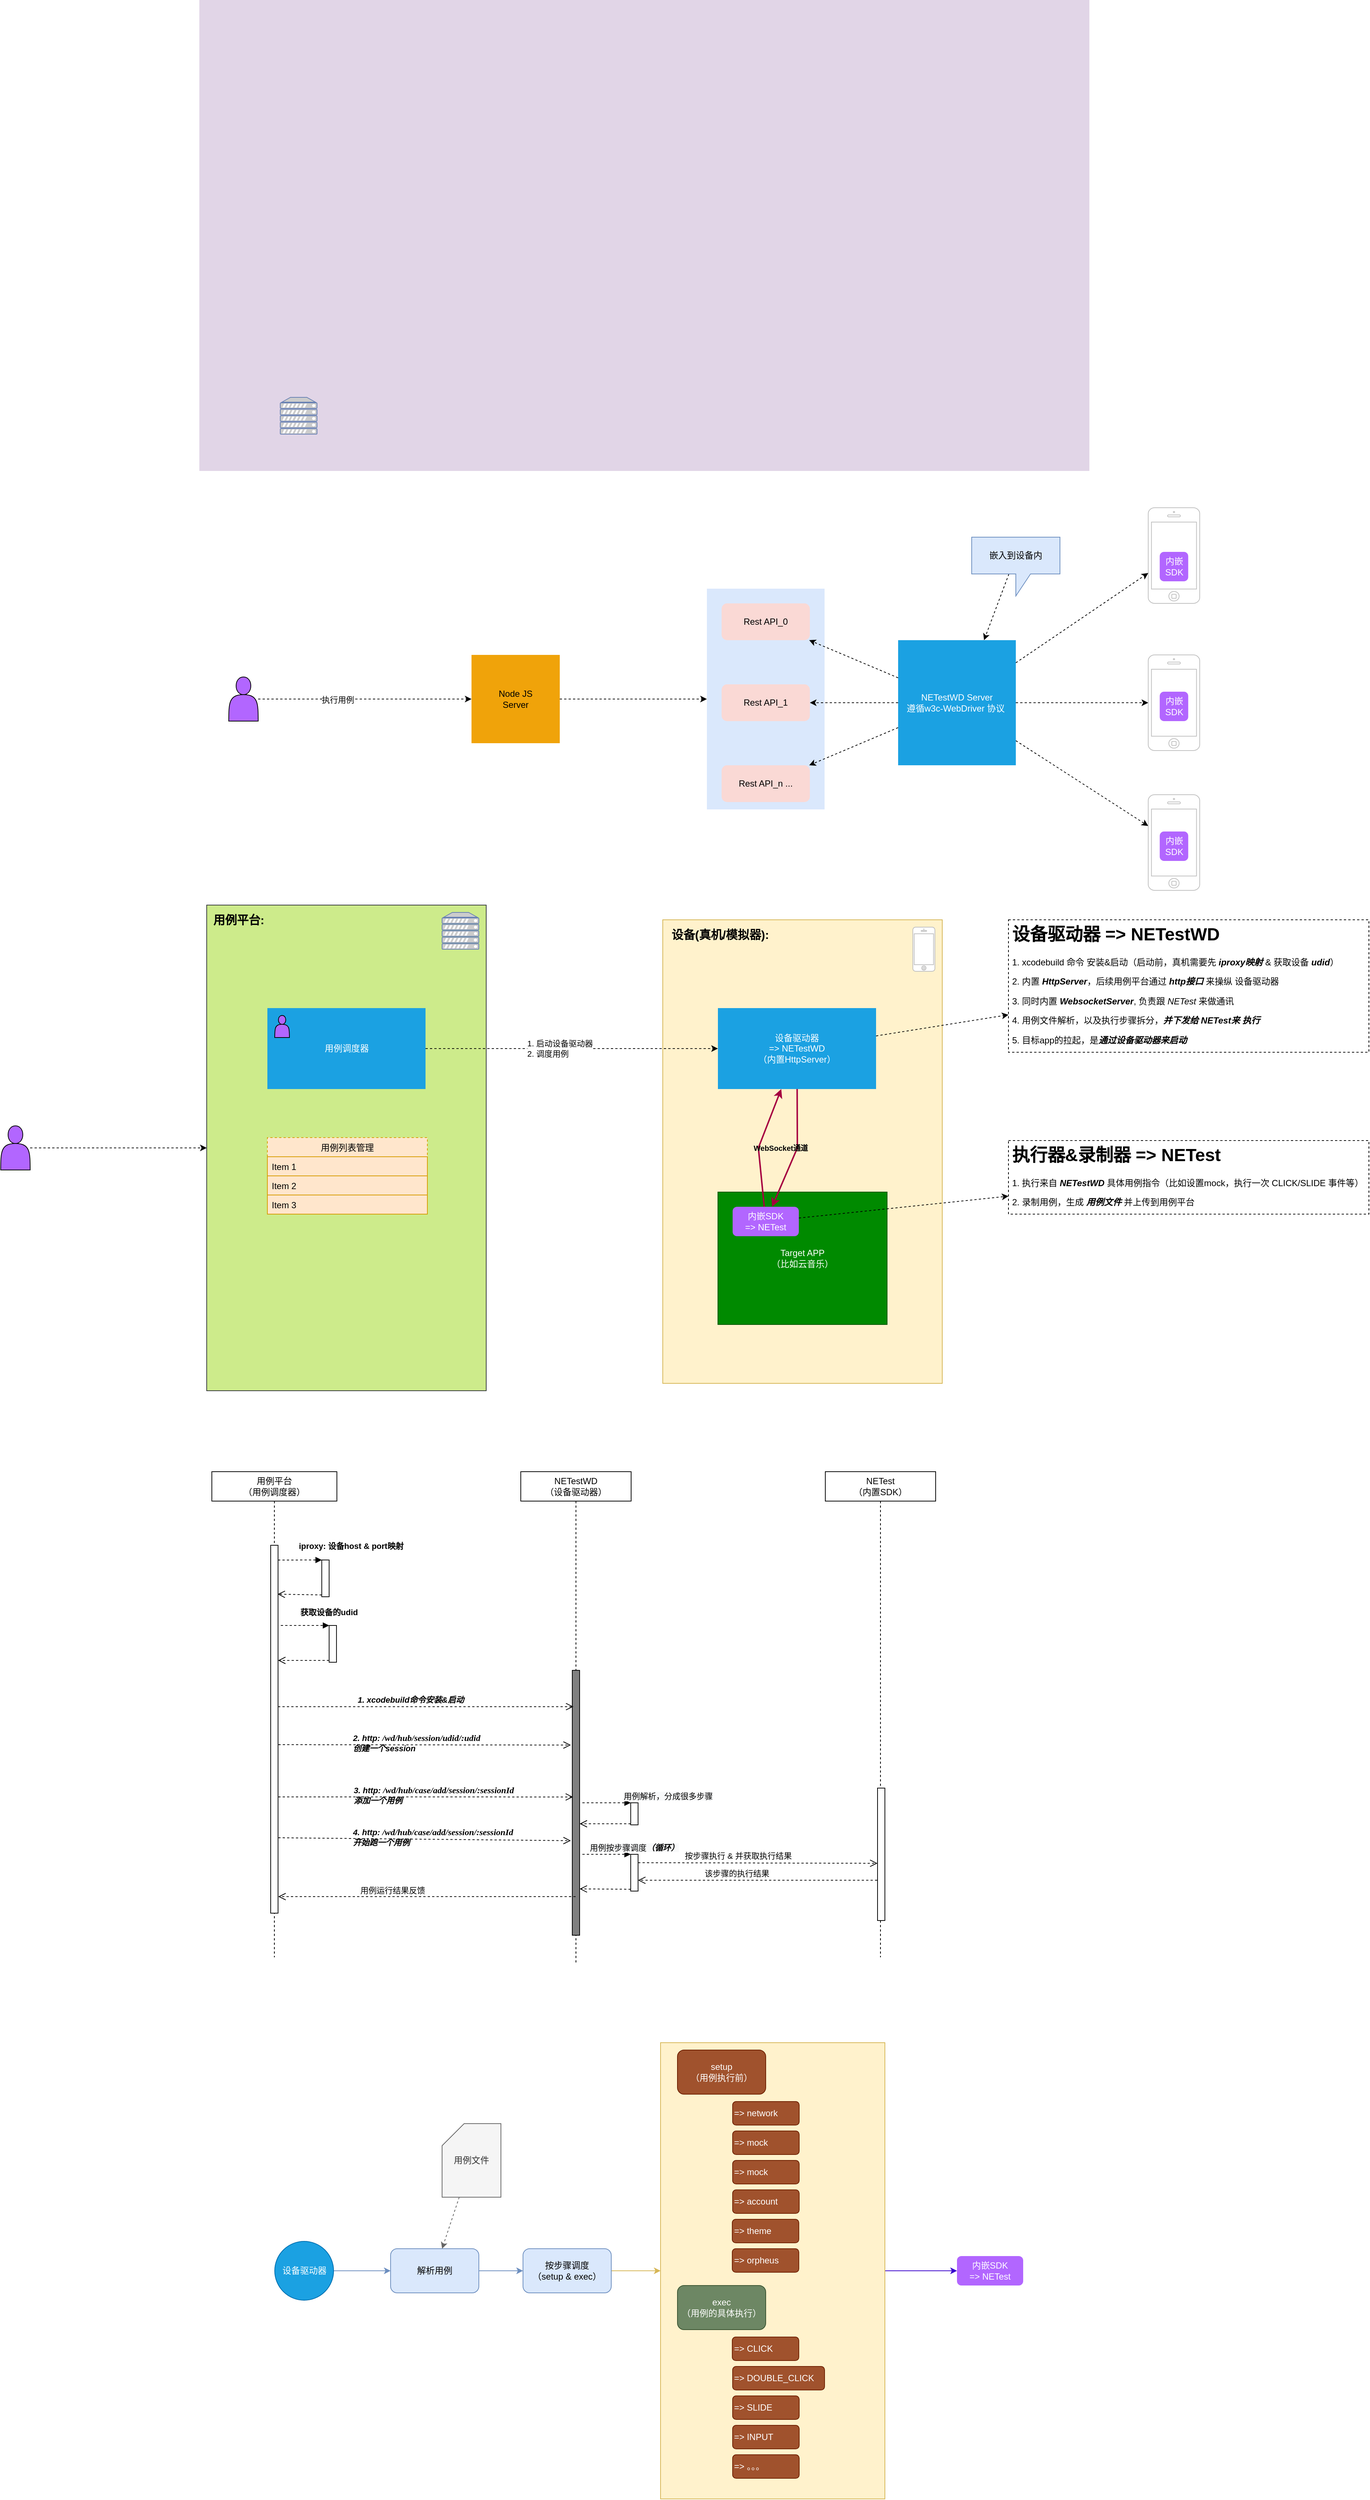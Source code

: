 <mxfile version="15.1.4" type="github">
  <diagram id="cVAvhTtTh0kWz4ZDLpcs" name="Page-1">
    <mxGraphModel dx="2665" dy="2195" grid="1" gridSize="10" guides="1" tooltips="1" connect="1" arrows="1" fold="1" page="1" pageScale="1" pageWidth="827" pageHeight="1169" math="0" shadow="0">
      <root>
        <mxCell id="0" />
        <mxCell id="1" parent="0" />
        <mxCell id="QC5HRPprEjbzEnmF-3T_-1" value="" style="rounded=0;whiteSpace=wrap;html=1;labelBackgroundColor=none;fillColor=#fff2cc;strokeColor=#d6b656;" vertex="1" parent="1">
          <mxGeometry x="200" y="690" width="380" height="630" as="geometry" />
        </mxCell>
        <mxCell id="QC5HRPprEjbzEnmF-3T_-9" value="Target APP&lt;br&gt;（比如云音乐）" style="rounded=0;whiteSpace=wrap;html=1;labelBackgroundColor=none;fillColor=#008a00;strokeColor=#005700;fontColor=#ffffff;" vertex="1" parent="1">
          <mxGeometry x="275" y="1060" width="230" height="180" as="geometry" />
        </mxCell>
        <mxCell id="queUb4HfAiarSpXrlCLQ-7" value="" style="rounded=0;whiteSpace=wrap;html=1;labelBackgroundColor=none;fillColor=#e1d5e7;strokeColor=none;" parent="1" vertex="1">
          <mxGeometry x="-430" y="-560" width="1210" height="640" as="geometry" />
        </mxCell>
        <mxCell id="queUb4HfAiarSpXrlCLQ-39" value="" style="rounded=0;whiteSpace=wrap;html=1;labelBackgroundColor=none;fillColor=#dae8fc;strokeColor=none;" parent="1" vertex="1">
          <mxGeometry x="260" y="240" width="160" height="300" as="geometry" />
        </mxCell>
        <mxCell id="queUb4HfAiarSpXrlCLQ-8" value="" style="fontColor=#0066CC;verticalAlign=top;verticalLabelPosition=bottom;labelPosition=center;align=center;html=1;outlineConnect=0;fillColor=#CCCCCC;strokeColor=#6881B3;gradientColor=none;gradientDirection=north;strokeWidth=2;shape=mxgraph.networks.server;labelBackgroundColor=none;" parent="1" vertex="1">
          <mxGeometry x="-320" y="-20" width="50" height="50" as="geometry" />
        </mxCell>
        <mxCell id="queUb4HfAiarSpXrlCLQ-9" value="" style="html=1;verticalLabelPosition=bottom;labelBackgroundColor=none;verticalAlign=top;shadow=0;dashed=0;strokeWidth=1;shape=mxgraph.ios7.misc.iphone;strokeColor=#c0c0c0;fontColor=#FFFFFF;" parent="1" vertex="1">
          <mxGeometry x="860.01" y="130" width="70" height="130" as="geometry" />
        </mxCell>
        <mxCell id="queUb4HfAiarSpXrlCLQ-10" value="内嵌&lt;br&gt;SDK" style="rounded=1;whiteSpace=wrap;html=1;labelBackgroundColor=none;fontColor=#FFFFFF;strokeColor=none;fillColor=#B266FF;" parent="1" vertex="1">
          <mxGeometry x="875.62" y="190" width="38.75" height="40" as="geometry" />
        </mxCell>
        <mxCell id="queUb4HfAiarSpXrlCLQ-11" value="" style="html=1;verticalLabelPosition=bottom;labelBackgroundColor=none;verticalAlign=top;shadow=0;dashed=0;strokeWidth=1;shape=mxgraph.ios7.misc.iphone;strokeColor=#c0c0c0;fontColor=#FFFFFF;" parent="1" vertex="1">
          <mxGeometry x="860" y="330" width="70" height="130" as="geometry" />
        </mxCell>
        <mxCell id="queUb4HfAiarSpXrlCLQ-12" value="内嵌&lt;br&gt;SDK" style="rounded=1;whiteSpace=wrap;html=1;labelBackgroundColor=none;fontColor=#FFFFFF;strokeColor=none;fillColor=#B266FF;" parent="1" vertex="1">
          <mxGeometry x="875.63" y="380" width="38.75" height="40" as="geometry" />
        </mxCell>
        <mxCell id="queUb4HfAiarSpXrlCLQ-26" style="rounded=0;orthogonalLoop=1;jettySize=auto;html=1;fontColor=#FFFFFF;dashed=1;" parent="1" source="queUb4HfAiarSpXrlCLQ-13" target="queUb4HfAiarSpXrlCLQ-22" edge="1">
          <mxGeometry relative="1" as="geometry" />
        </mxCell>
        <mxCell id="queUb4HfAiarSpXrlCLQ-27" style="edgeStyle=none;rounded=0;orthogonalLoop=1;jettySize=auto;html=1;dashed=1;fontColor=#FFFFFF;" parent="1" source="queUb4HfAiarSpXrlCLQ-13" target="queUb4HfAiarSpXrlCLQ-25" edge="1">
          <mxGeometry relative="1" as="geometry" />
        </mxCell>
        <mxCell id="queUb4HfAiarSpXrlCLQ-28" style="edgeStyle=none;rounded=0;orthogonalLoop=1;jettySize=auto;html=1;dashed=1;fontColor=#FFFFFF;" parent="1" source="queUb4HfAiarSpXrlCLQ-13" target="queUb4HfAiarSpXrlCLQ-24" edge="1">
          <mxGeometry relative="1" as="geometry" />
        </mxCell>
        <mxCell id="queUb4HfAiarSpXrlCLQ-29" style="edgeStyle=none;rounded=0;orthogonalLoop=1;jettySize=auto;html=1;dashed=1;fontColor=#FFFFFF;" parent="1" source="queUb4HfAiarSpXrlCLQ-13" target="queUb4HfAiarSpXrlCLQ-9" edge="1">
          <mxGeometry relative="1" as="geometry" />
        </mxCell>
        <mxCell id="queUb4HfAiarSpXrlCLQ-30" style="edgeStyle=none;rounded=0;orthogonalLoop=1;jettySize=auto;html=1;dashed=1;fontColor=#FFFFFF;" parent="1" source="queUb4HfAiarSpXrlCLQ-13" target="queUb4HfAiarSpXrlCLQ-11" edge="1">
          <mxGeometry relative="1" as="geometry" />
        </mxCell>
        <mxCell id="queUb4HfAiarSpXrlCLQ-37" style="edgeStyle=none;rounded=0;orthogonalLoop=1;jettySize=auto;html=1;dashed=1;fontColor=#FFFFFF;" parent="1" source="queUb4HfAiarSpXrlCLQ-13" target="queUb4HfAiarSpXrlCLQ-32" edge="1">
          <mxGeometry relative="1" as="geometry" />
        </mxCell>
        <mxCell id="queUb4HfAiarSpXrlCLQ-13" value="NETestWD Server&lt;br&gt;遵循w3c-WebDriver 协议&amp;nbsp;" style="rounded=0;whiteSpace=wrap;html=1;labelBackgroundColor=none;fillColor=#1ba1e2;fontColor=#ffffff;strokeColor=none;" parent="1" vertex="1">
          <mxGeometry x="520" y="310" width="160" height="170" as="geometry" />
        </mxCell>
        <mxCell id="queUb4HfAiarSpXrlCLQ-22" value="Rest API_0" style="rounded=1;whiteSpace=wrap;html=1;labelBackgroundColor=none;fillColor=#fad9d5;strokeColor=none;" parent="1" vertex="1">
          <mxGeometry x="280" y="260" width="120" height="50" as="geometry" />
        </mxCell>
        <mxCell id="queUb4HfAiarSpXrlCLQ-24" value="Rest API_n ..." style="rounded=1;whiteSpace=wrap;html=1;labelBackgroundColor=none;fillColor=#fad9d5;strokeColor=none;" parent="1" vertex="1">
          <mxGeometry x="280" y="480" width="120" height="50" as="geometry" />
        </mxCell>
        <mxCell id="queUb4HfAiarSpXrlCLQ-25" value="Rest API_1" style="rounded=1;whiteSpace=wrap;html=1;labelBackgroundColor=none;fillColor=#fad9d5;strokeColor=none;" parent="1" vertex="1">
          <mxGeometry x="280" y="370" width="120" height="50" as="geometry" />
        </mxCell>
        <mxCell id="queUb4HfAiarSpXrlCLQ-32" value="" style="html=1;verticalLabelPosition=bottom;labelBackgroundColor=none;verticalAlign=top;shadow=0;dashed=0;strokeWidth=1;shape=mxgraph.ios7.misc.iphone;strokeColor=#c0c0c0;fontColor=#FFFFFF;" parent="1" vertex="1">
          <mxGeometry x="860.01" y="520" width="70" height="130" as="geometry" />
        </mxCell>
        <mxCell id="queUb4HfAiarSpXrlCLQ-33" value="内嵌&lt;br&gt;SDK" style="rounded=1;whiteSpace=wrap;html=1;labelBackgroundColor=none;fontColor=#FFFFFF;strokeColor=none;fillColor=#B266FF;" parent="1" vertex="1">
          <mxGeometry x="875.64" y="570" width="38.75" height="40" as="geometry" />
        </mxCell>
        <mxCell id="queUb4HfAiarSpXrlCLQ-40" style="edgeStyle=none;rounded=0;orthogonalLoop=1;jettySize=auto;html=1;dashed=1;fontColor=#FFFFFF;" parent="1" source="queUb4HfAiarSpXrlCLQ-38" target="queUb4HfAiarSpXrlCLQ-39" edge="1">
          <mxGeometry relative="1" as="geometry" />
        </mxCell>
        <mxCell id="queUb4HfAiarSpXrlCLQ-38" value="Node JS &lt;br&gt;Server" style="rounded=0;whiteSpace=wrap;html=1;labelBackgroundColor=none;fillColor=#f0a30a;fontColor=#000000;strokeColor=none;" parent="1" vertex="1">
          <mxGeometry x="-60" y="330" width="120" height="120" as="geometry" />
        </mxCell>
        <mxCell id="queUb4HfAiarSpXrlCLQ-42" style="edgeStyle=none;rounded=0;orthogonalLoop=1;jettySize=auto;html=1;dashed=1;fontColor=#FFFFFF;" parent="1" source="queUb4HfAiarSpXrlCLQ-41" target="queUb4HfAiarSpXrlCLQ-38" edge="1">
          <mxGeometry relative="1" as="geometry" />
        </mxCell>
        <mxCell id="queUb4HfAiarSpXrlCLQ-43" value="&lt;font color=&quot;#000000&quot;&gt;执行用例&lt;/font&gt;" style="edgeLabel;html=1;align=center;verticalAlign=middle;resizable=0;points=[];fontColor=#FFFFFF;" parent="queUb4HfAiarSpXrlCLQ-42" vertex="1" connectable="0">
          <mxGeometry x="-0.255" y="-1" relative="1" as="geometry">
            <mxPoint as="offset" />
          </mxGeometry>
        </mxCell>
        <mxCell id="queUb4HfAiarSpXrlCLQ-41" value="" style="shape=actor;whiteSpace=wrap;html=1;labelBackgroundColor=none;fontColor=#FFFFFF;fillColor=#B266FF;" parent="1" vertex="1">
          <mxGeometry x="-390" y="360" width="40" height="60" as="geometry" />
        </mxCell>
        <mxCell id="udpuu7jPTSZbIutwcywd-2" style="rounded=0;orthogonalLoop=1;jettySize=auto;html=1;dashed=1;" parent="1" source="udpuu7jPTSZbIutwcywd-1" target="queUb4HfAiarSpXrlCLQ-13" edge="1">
          <mxGeometry relative="1" as="geometry" />
        </mxCell>
        <mxCell id="udpuu7jPTSZbIutwcywd-1" value="嵌入到设备内" style="shape=callout;whiteSpace=wrap;html=1;perimeter=calloutPerimeter;fillColor=#dae8fc;strokeColor=#6c8ebf;" parent="1" vertex="1">
          <mxGeometry x="620" y="170" width="120" height="80" as="geometry" />
        </mxCell>
        <mxCell id="QC5HRPprEjbzEnmF-3T_-3" value="" style="html=1;verticalLabelPosition=bottom;labelBackgroundColor=#ffffff;verticalAlign=top;shadow=0;dashed=0;strokeWidth=1;shape=mxgraph.ios7.misc.iphone;strokeColor=#c0c0c0;" vertex="1" parent="1">
          <mxGeometry x="540" y="700" width="30" height="60" as="geometry" />
        </mxCell>
        <mxCell id="QC5HRPprEjbzEnmF-3T_-4" value="" style="rounded=0;whiteSpace=wrap;html=1;labelBackgroundColor=none;fillColor=#cdeb8b;strokeColor=#36393d;" vertex="1" parent="1">
          <mxGeometry x="-420" y="670" width="380" height="660" as="geometry" />
        </mxCell>
        <mxCell id="QC5HRPprEjbzEnmF-3T_-5" value="" style="fontColor=#0066CC;verticalAlign=top;verticalLabelPosition=bottom;labelPosition=center;align=center;html=1;outlineConnect=0;fillColor=#CCCCCC;strokeColor=#6881B3;gradientColor=none;gradientDirection=north;strokeWidth=2;shape=mxgraph.networks.server;labelBackgroundColor=none;" vertex="1" parent="1">
          <mxGeometry x="-100" y="680" width="50" height="50" as="geometry" />
        </mxCell>
        <mxCell id="QC5HRPprEjbzEnmF-3T_-6" value="&lt;font style=&quot;font-size: 16px&quot;&gt;&lt;b&gt;用例平台:&lt;/b&gt;&lt;/font&gt;" style="text;html=1;strokeColor=none;fillColor=none;align=left;verticalAlign=middle;whiteSpace=wrap;rounded=0;" vertex="1" parent="1">
          <mxGeometry x="-413" y="680" width="113" height="20" as="geometry" />
        </mxCell>
        <mxCell id="QC5HRPprEjbzEnmF-3T_-7" value="&lt;font style=&quot;font-size: 16px&quot;&gt;&lt;b&gt;设备(真机/模拟器):&lt;/b&gt;&lt;/font&gt;" style="text;html=1;strokeColor=none;fillColor=none;align=left;verticalAlign=middle;whiteSpace=wrap;rounded=0;" vertex="1" parent="1">
          <mxGeometry x="210" y="700" width="160" height="20" as="geometry" />
        </mxCell>
        <mxCell id="QC5HRPprEjbzEnmF-3T_-13" style="rounded=0;orthogonalLoop=1;jettySize=auto;html=1;dashed=1;" edge="1" parent="1" source="QC5HRPprEjbzEnmF-3T_-8" target="QC5HRPprEjbzEnmF-3T_-12">
          <mxGeometry relative="1" as="geometry" />
        </mxCell>
        <mxCell id="QC5HRPprEjbzEnmF-3T_-14" style="edgeStyle=none;rounded=0;orthogonalLoop=1;jettySize=auto;html=1;strokeWidth=2;fillColor=#d80073;strokeColor=#A50040;" edge="1" parent="1" source="QC5HRPprEjbzEnmF-3T_-8" target="QC5HRPprEjbzEnmF-3T_-10">
          <mxGeometry relative="1" as="geometry">
            <Array as="points">
              <mxPoint x="383" y="1000" />
            </Array>
          </mxGeometry>
        </mxCell>
        <mxCell id="QC5HRPprEjbzEnmF-3T_-8" value="设备驱动器 &lt;br&gt;=&amp;gt; NETestWD&lt;br&gt;（内置HttpServer）" style="rounded=0;whiteSpace=wrap;html=1;labelBackgroundColor=none;fillColor=#1ba1e2;fontColor=#ffffff;strokeColor=none;" vertex="1" parent="1">
          <mxGeometry x="275" y="810" width="215" height="110" as="geometry" />
        </mxCell>
        <mxCell id="QC5HRPprEjbzEnmF-3T_-19" style="edgeStyle=none;rounded=0;orthogonalLoop=1;jettySize=auto;html=1;strokeWidth=1;dashed=1;" edge="1" parent="1" source="QC5HRPprEjbzEnmF-3T_-10" target="QC5HRPprEjbzEnmF-3T_-18">
          <mxGeometry relative="1" as="geometry" />
        </mxCell>
        <mxCell id="QC5HRPprEjbzEnmF-3T_-10" value="内嵌SDK&lt;br&gt;=&amp;gt; NETest" style="rounded=1;whiteSpace=wrap;html=1;labelBackgroundColor=none;fontColor=#FFFFFF;strokeColor=none;fillColor=#B266FF;" vertex="1" parent="1">
          <mxGeometry x="295" y="1080" width="90" height="40" as="geometry" />
        </mxCell>
        <mxCell id="QC5HRPprEjbzEnmF-3T_-12" value="&lt;h1&gt;设备驱动器 =&amp;gt; NETestWD&lt;/h1&gt;&lt;p&gt;1. xcodebuild 命令 安装&amp;amp;启动（启动前，真机需要先 &lt;i&gt;&lt;b&gt;iproxy映射&lt;/b&gt;&lt;/i&gt; &amp;amp; 获取设备 &lt;i&gt;&lt;b&gt;udid&lt;/b&gt;&lt;/i&gt;）&amp;nbsp;&lt;/p&gt;&lt;p&gt;2. 内置 &lt;b style=&quot;font-style: italic&quot;&gt;HttpServer&lt;/b&gt;，后续用例平台通过 &lt;b&gt;&lt;i&gt;http接口&amp;nbsp;&lt;/i&gt;&lt;/b&gt;来操纵 设备驱动器&lt;/p&gt;&lt;p&gt;3. 同时内置 &lt;b style=&quot;font-style: italic&quot;&gt;WebsocketServer&lt;/b&gt;, 负责跟 &lt;i&gt;NETest&lt;/i&gt; 来做通讯&lt;/p&gt;&lt;p&gt;4. 用例文件解析，以及执行步骤拆分，&lt;b&gt;&lt;i&gt;并下发给 NETest来 执行&lt;/i&gt;&lt;/b&gt;&lt;/p&gt;&lt;p&gt;5. 目标app的拉起，是&lt;b&gt;&lt;i&gt;通过设备驱动器来启动&lt;/i&gt;&lt;/b&gt;&lt;/p&gt;" style="text;html=1;fillColor=none;spacing=5;spacingTop=-20;whiteSpace=wrap;overflow=hidden;rounded=0;align=left;strokeColor=#000000;dashed=1;" vertex="1" parent="1">
          <mxGeometry x="670" y="690" width="490" height="180" as="geometry" />
        </mxCell>
        <mxCell id="QC5HRPprEjbzEnmF-3T_-15" style="edgeStyle=none;rounded=0;orthogonalLoop=1;jettySize=auto;html=1;strokeWidth=2;fillColor=#d80073;strokeColor=#A50040;" edge="1" parent="1" source="QC5HRPprEjbzEnmF-3T_-10" target="QC5HRPprEjbzEnmF-3T_-8">
          <mxGeometry relative="1" as="geometry">
            <mxPoint x="382.553" y="930" as="sourcePoint" />
            <mxPoint x="353.617" y="1090" as="targetPoint" />
            <Array as="points">
              <mxPoint x="330" y="1000" />
            </Array>
          </mxGeometry>
        </mxCell>
        <mxCell id="QC5HRPprEjbzEnmF-3T_-17" value="&lt;font size=&quot;1&quot;&gt;&lt;b&gt;WebSocket通道&lt;/b&gt;&lt;/font&gt;" style="text;html=1;strokeColor=none;fillColor=none;align=center;verticalAlign=middle;whiteSpace=wrap;rounded=0;" vertex="1" parent="1">
          <mxGeometry x="290" y="990" width="141.49" height="20" as="geometry" />
        </mxCell>
        <mxCell id="QC5HRPprEjbzEnmF-3T_-18" value="&lt;h1&gt;执行器&amp;amp;录制器 =&amp;gt; NETest&lt;/h1&gt;&lt;p&gt;1. 执行来自 &lt;b&gt;&lt;i&gt;NETestWD&lt;/i&gt;&lt;/b&gt;&amp;nbsp;具体用例指令（比如设置mock，执行一次 CLICK/SLIDE 事件等）&lt;/p&gt;&lt;p&gt;2. 录制用例，生成 &lt;b style=&quot;font-style: italic&quot;&gt;用例文件&lt;/b&gt;&amp;nbsp;并上传到用例平台&lt;/p&gt;" style="text;html=1;fillColor=none;spacing=5;spacingTop=-20;whiteSpace=wrap;overflow=hidden;rounded=0;align=left;strokeColor=#000000;dashed=1;" vertex="1" parent="1">
          <mxGeometry x="670" y="990" width="490" height="100" as="geometry" />
        </mxCell>
        <mxCell id="QC5HRPprEjbzEnmF-3T_-22" style="edgeStyle=none;rounded=0;orthogonalLoop=1;jettySize=auto;html=1;dashed=1;strokeWidth=1;" edge="1" parent="1" source="QC5HRPprEjbzEnmF-3T_-20" target="QC5HRPprEjbzEnmF-3T_-8">
          <mxGeometry relative="1" as="geometry" />
        </mxCell>
        <mxCell id="QC5HRPprEjbzEnmF-3T_-23" value="&lt;div style=&quot;text-align: left&quot;&gt;1. 启动设备驱动器&lt;/div&gt;&lt;div style=&quot;text-align: left&quot;&gt;2. 调度用例&lt;/div&gt;" style="edgeLabel;html=1;align=center;verticalAlign=middle;resizable=0;points=[];" vertex="1" connectable="0" parent="QC5HRPprEjbzEnmF-3T_-22">
          <mxGeometry x="-0.122" relative="1" as="geometry">
            <mxPoint x="8" as="offset" />
          </mxGeometry>
        </mxCell>
        <mxCell id="QC5HRPprEjbzEnmF-3T_-20" value="用例调度器" style="rounded=0;whiteSpace=wrap;html=1;labelBackgroundColor=none;fillColor=#1ba1e2;fontColor=#ffffff;strokeColor=none;" vertex="1" parent="1">
          <mxGeometry x="-337.5" y="810" width="215" height="110" as="geometry" />
        </mxCell>
        <mxCell id="QC5HRPprEjbzEnmF-3T_-21" value="" style="shape=actor;whiteSpace=wrap;html=1;labelBackgroundColor=none;fontColor=#FFFFFF;fillColor=#B266FF;" vertex="1" parent="1">
          <mxGeometry x="-327.5" y="820" width="20" height="30" as="geometry" />
        </mxCell>
        <mxCell id="QC5HRPprEjbzEnmF-3T_-25" style="edgeStyle=none;rounded=0;orthogonalLoop=1;jettySize=auto;html=1;dashed=1;strokeWidth=1;" edge="1" parent="1" source="QC5HRPprEjbzEnmF-3T_-24" target="QC5HRPprEjbzEnmF-3T_-4">
          <mxGeometry relative="1" as="geometry" />
        </mxCell>
        <mxCell id="QC5HRPprEjbzEnmF-3T_-24" value="" style="shape=actor;whiteSpace=wrap;html=1;labelBackgroundColor=none;fontColor=#FFFFFF;fillColor=#B266FF;" vertex="1" parent="1">
          <mxGeometry x="-700" y="970" width="40" height="60" as="geometry" />
        </mxCell>
        <mxCell id="QC5HRPprEjbzEnmF-3T_-27" value="用例列表管理" style="swimlane;fontStyle=0;childLayout=stackLayout;horizontal=1;startSize=26;horizontalStack=0;resizeParent=1;resizeParentMax=0;resizeLast=0;collapsible=1;marginBottom=0;dashed=1;strokeColor=#d79b00;align=center;fillColor=#ffe6cc;" vertex="1" parent="1">
          <mxGeometry x="-337.5" y="986" width="217.5" height="104" as="geometry" />
        </mxCell>
        <mxCell id="QC5HRPprEjbzEnmF-3T_-28" value="Item 1" style="text;strokeColor=#d79b00;align=left;verticalAlign=top;spacingLeft=4;spacingRight=4;overflow=hidden;rotatable=0;points=[[0,0.5],[1,0.5]];portConstraint=eastwest;fillColor=#ffe6cc;" vertex="1" parent="QC5HRPprEjbzEnmF-3T_-27">
          <mxGeometry y="26" width="217.5" height="26" as="geometry" />
        </mxCell>
        <mxCell id="QC5HRPprEjbzEnmF-3T_-29" value="Item 2" style="text;strokeColor=#d79b00;fillColor=#ffe6cc;align=left;verticalAlign=top;spacingLeft=4;spacingRight=4;overflow=hidden;rotatable=0;points=[[0,0.5],[1,0.5]];portConstraint=eastwest;" vertex="1" parent="QC5HRPprEjbzEnmF-3T_-27">
          <mxGeometry y="52" width="217.5" height="26" as="geometry" />
        </mxCell>
        <mxCell id="QC5HRPprEjbzEnmF-3T_-30" value="Item 3" style="text;strokeColor=#d79b00;fillColor=#ffe6cc;align=left;verticalAlign=top;spacingLeft=4;spacingRight=4;overflow=hidden;rotatable=0;points=[[0,0.5],[1,0.5]];portConstraint=eastwest;" vertex="1" parent="QC5HRPprEjbzEnmF-3T_-27">
          <mxGeometry y="78" width="217.5" height="26" as="geometry" />
        </mxCell>
        <mxCell id="QC5HRPprEjbzEnmF-3T_-32" value="NETestWD&lt;br&gt;（设备驱动器）" style="shape=umlLifeline;perimeter=lifelinePerimeter;whiteSpace=wrap;html=1;container=1;collapsible=0;recursiveResize=0;outlineConnect=0;strokeColor=#000000;fillColor=#ffffff;align=center;" vertex="1" parent="1">
          <mxGeometry x="7" y="1440" width="150" height="670" as="geometry" />
        </mxCell>
        <mxCell id="QC5HRPprEjbzEnmF-3T_-33" value="" style="html=1;points=[];perimeter=orthogonalPerimeter;fillColor=#808080;" vertex="1" parent="QC5HRPprEjbzEnmF-3T_-32">
          <mxGeometry x="70" y="270" width="10" height="360" as="geometry" />
        </mxCell>
        <mxCell id="QC5HRPprEjbzEnmF-3T_-34" value="&lt;span&gt;用例平台&lt;/span&gt;&lt;br&gt;&lt;span&gt;（用例调度器）&lt;/span&gt;" style="shape=umlLifeline;perimeter=lifelinePerimeter;whiteSpace=wrap;html=1;container=1;collapsible=0;recursiveResize=0;outlineConnect=0;strokeColor=#000000;fillColor=#ffffff;align=center;" vertex="1" parent="1">
          <mxGeometry x="-413" y="1440" width="170" height="660" as="geometry" />
        </mxCell>
        <mxCell id="QC5HRPprEjbzEnmF-3T_-35" value="" style="html=1;points=[];perimeter=orthogonalPerimeter;" vertex="1" parent="QC5HRPprEjbzEnmF-3T_-34">
          <mxGeometry x="80" y="100" width="10" height="500" as="geometry" />
        </mxCell>
        <mxCell id="QC5HRPprEjbzEnmF-3T_-53" value="" style="html=1;points=[];perimeter=orthogonalPerimeter;strokeColor=#000000;fillColor=#ffffff;align=center;" vertex="1" parent="QC5HRPprEjbzEnmF-3T_-34">
          <mxGeometry x="149.44" y="120" width="10" height="50" as="geometry" />
        </mxCell>
        <mxCell id="QC5HRPprEjbzEnmF-3T_-54" value="&lt;b style=&quot;text-align: left&quot;&gt;iproxy: 设备host &amp;amp; port映射&lt;/b&gt;" style="html=1;verticalAlign=bottom;endArrow=block;entryX=0;entryY=0;dashed=1;strokeWidth=1;exitX=1.156;exitY=0.452;exitDx=0;exitDy=0;exitPerimeter=0;" edge="1" target="QC5HRPprEjbzEnmF-3T_-53" parent="QC5HRPprEjbzEnmF-3T_-34">
          <mxGeometry x="1" y="40" relative="1" as="geometry">
            <mxPoint x="90.0" y="120.12" as="sourcePoint" />
            <mxPoint x="40" y="30" as="offset" />
          </mxGeometry>
        </mxCell>
        <mxCell id="QC5HRPprEjbzEnmF-3T_-55" value="" style="html=1;verticalAlign=bottom;endArrow=open;dashed=1;endSize=8;exitX=0;exitY=0.95;strokeWidth=1;entryX=0.933;entryY=0.133;entryDx=0;entryDy=0;entryPerimeter=0;" edge="1" source="QC5HRPprEjbzEnmF-3T_-53" parent="QC5HRPprEjbzEnmF-3T_-34" target="QC5HRPprEjbzEnmF-3T_-35">
          <mxGeometry relative="1" as="geometry">
            <mxPoint x="90.0" y="194.52" as="targetPoint" />
          </mxGeometry>
        </mxCell>
        <mxCell id="QC5HRPprEjbzEnmF-3T_-37" value="NETest&lt;br&gt;（内置SDK）" style="shape=umlLifeline;perimeter=lifelinePerimeter;whiteSpace=wrap;html=1;container=1;collapsible=0;recursiveResize=0;outlineConnect=0;strokeColor=#000000;fillColor=#ffffff;align=center;" vertex="1" parent="1">
          <mxGeometry x="421" y="1440" width="150" height="660" as="geometry" />
        </mxCell>
        <mxCell id="QC5HRPprEjbzEnmF-3T_-39" value="" style="html=1;points=[];perimeter=orthogonalPerimeter;" vertex="1" parent="1">
          <mxGeometry x="492" y="1870" width="10" height="180" as="geometry" />
        </mxCell>
        <mxCell id="QC5HRPprEjbzEnmF-3T_-36" value="&lt;b&gt;&lt;i&gt;1. xcodebuild命令安装&amp;amp;启动&lt;/i&gt;&lt;/b&gt;" style="endArrow=open;startArrow=none;endFill=0;startFill=0;endSize=8;html=1;verticalAlign=bottom;dashed=1;labelBackgroundColor=none;strokeWidth=1;entryX=0.156;entryY=0.137;entryDx=0;entryDy=0;entryPerimeter=0;" edge="1" parent="1" source="QC5HRPprEjbzEnmF-3T_-35" target="QC5HRPprEjbzEnmF-3T_-33">
          <mxGeometry x="-0.103" width="160" relative="1" as="geometry">
            <mxPoint x="7" y="1680" as="sourcePoint" />
            <mxPoint x="7" y="1746" as="targetPoint" />
            <mxPoint as="offset" />
          </mxGeometry>
        </mxCell>
        <mxCell id="QC5HRPprEjbzEnmF-3T_-59" value="" style="html=1;points=[];perimeter=orthogonalPerimeter;strokeColor=#000000;fillColor=#ffffff;align=center;" vertex="1" parent="1">
          <mxGeometry x="-253.56" y="1649" width="10" height="50" as="geometry" />
        </mxCell>
        <mxCell id="QC5HRPprEjbzEnmF-3T_-60" value="&lt;div style=&quot;text-align: left&quot;&gt;&lt;b&gt;获取设备的udid&lt;/b&gt;&lt;/div&gt;" style="html=1;verticalAlign=bottom;endArrow=block;entryX=0;entryY=0;dashed=1;strokeWidth=1;exitX=1.378;exitY=0.218;exitDx=0;exitDy=0;exitPerimeter=0;" edge="1" parent="1" target="QC5HRPprEjbzEnmF-3T_-59" source="QC5HRPprEjbzEnmF-3T_-35">
          <mxGeometry x="1" y="9" relative="1" as="geometry">
            <mxPoint x="-313" y="1649.12" as="sourcePoint" />
            <mxPoint as="offset" />
          </mxGeometry>
        </mxCell>
        <mxCell id="QC5HRPprEjbzEnmF-3T_-61" value="" style="html=1;verticalAlign=bottom;endArrow=open;dashed=1;endSize=8;exitX=0;exitY=0.95;strokeWidth=1;" edge="1" parent="1" source="QC5HRPprEjbzEnmF-3T_-59" target="QC5HRPprEjbzEnmF-3T_-35">
          <mxGeometry relative="1" as="geometry">
            <mxPoint x="-309.22" y="1695.65" as="targetPoint" />
          </mxGeometry>
        </mxCell>
        <mxCell id="QC5HRPprEjbzEnmF-3T_-62" value="&lt;b&gt;&lt;i&gt;2. http:&amp;nbsp;&lt;span style=&quot;font-family: &amp;#34;menlo&amp;#34; ; font-size: 12px&quot;&gt;/wd/hub/session/udid/:udid&lt;/span&gt;&lt;br&gt;创建一个session&lt;/i&gt;&lt;/b&gt;" style="endArrow=open;startArrow=none;endFill=0;startFill=0;endSize=8;html=1;verticalAlign=bottom;dashed=1;labelBackgroundColor=none;strokeWidth=1;entryX=-0.2;entryY=0.282;entryDx=0;entryDy=0;entryPerimeter=0;align=left;exitX=1.044;exitY=0.542;exitDx=0;exitDy=0;exitPerimeter=0;" edge="1" parent="1" source="QC5HRPprEjbzEnmF-3T_-35" target="QC5HRPprEjbzEnmF-3T_-33">
          <mxGeometry x="-0.496" y="-14" width="160" relative="1" as="geometry">
            <mxPoint x="-303" y="1790" as="sourcePoint" />
            <mxPoint x="27" y="1786" as="targetPoint" />
            <mxPoint as="offset" />
          </mxGeometry>
        </mxCell>
        <mxCell id="QC5HRPprEjbzEnmF-3T_-63" value="&lt;b&gt;&lt;i&gt;3. http:&amp;nbsp;&lt;span style=&quot;font-family: &amp;#34;menlo&amp;#34; ; font-size: 12px&quot;&gt;/wd/hub/case/add/session/:sessionId&lt;/span&gt;&lt;br&gt;添加一个用例&lt;/i&gt;&lt;/b&gt;" style="endArrow=open;startArrow=none;endFill=0;startFill=0;endSize=8;html=1;verticalAlign=bottom;dashed=1;labelBackgroundColor=none;strokeWidth=1;align=left;entryX=0.108;entryY=0.478;entryDx=0;entryDy=0;entryPerimeter=0;exitX=1.031;exitY=0.684;exitDx=0;exitDy=0;exitPerimeter=0;" edge="1" parent="1" source="QC5HRPprEjbzEnmF-3T_-35" target="QC5HRPprEjbzEnmF-3T_-33">
          <mxGeometry x="-0.496" y="-14" width="160" relative="1" as="geometry">
            <mxPoint x="-303" y="1859" as="sourcePoint" />
            <mxPoint x="37" y="1859" as="targetPoint" />
            <mxPoint as="offset" />
          </mxGeometry>
        </mxCell>
        <mxCell id="QC5HRPprEjbzEnmF-3T_-64" value="&lt;b&gt;&lt;i&gt;4. http:&amp;nbsp;&lt;span style=&quot;font-family: &amp;#34;menlo&amp;#34; ; font-size: 12px&quot;&gt;/wd/hub/case/add/session/:sessionId&lt;/span&gt;&lt;br&gt;开始跑一个用例&lt;/i&gt;&lt;/b&gt;" style="endArrow=open;startArrow=none;endFill=0;startFill=0;endSize=8;html=1;verticalAlign=bottom;dashed=1;labelBackgroundColor=none;strokeWidth=1;align=left;entryX=-0.2;entryY=0.643;entryDx=0;entryDy=0;entryPerimeter=0;exitX=1.031;exitY=0.795;exitDx=0;exitDy=0;exitPerimeter=0;" edge="1" parent="1" source="QC5HRPprEjbzEnmF-3T_-35" target="QC5HRPprEjbzEnmF-3T_-33">
          <mxGeometry x="-0.496" y="-14" width="160" relative="1" as="geometry">
            <mxPoint x="-303" y="1920" as="sourcePoint" />
            <mxPoint x="57" y="1910" as="targetPoint" />
            <mxPoint as="offset" />
          </mxGeometry>
        </mxCell>
        <mxCell id="QC5HRPprEjbzEnmF-3T_-65" value="用例运行结果反馈" style="endArrow=open;startArrow=none;endFill=0;startFill=0;endSize=8;html=1;verticalAlign=bottom;dashed=1;labelBackgroundColor=none;strokeWidth=1;align=left;entryX=1.031;entryY=0.955;entryDx=0;entryDy=0;entryPerimeter=0;" edge="1" parent="1" source="QC5HRPprEjbzEnmF-3T_-32" target="QC5HRPprEjbzEnmF-3T_-35">
          <mxGeometry x="0.457" width="160" relative="1" as="geometry">
            <mxPoint x="-312.69" y="2080.0" as="sourcePoint" />
            <mxPoint x="85" y="2083.98" as="targetPoint" />
            <mxPoint as="offset" />
          </mxGeometry>
        </mxCell>
        <mxCell id="QC5HRPprEjbzEnmF-3T_-67" value="" style="html=1;points=[];perimeter=orthogonalPerimeter;strokeColor=#000000;fillColor=#ffffff;align=center;" vertex="1" parent="1">
          <mxGeometry x="156.44" y="1890" width="10" height="30" as="geometry" />
        </mxCell>
        <mxCell id="QC5HRPprEjbzEnmF-3T_-68" value="&lt;div style=&quot;text-align: left&quot;&gt;&lt;span style=&quot;background-color: rgb(248 , 249 , 250)&quot;&gt;用例解析，分成很多步骤&lt;/span&gt;&lt;br&gt;&lt;/div&gt;" style="html=1;verticalAlign=bottom;endArrow=block;entryX=0;entryY=0;dashed=1;strokeWidth=1;exitX=1.378;exitY=0.218;exitDx=0;exitDy=0;exitPerimeter=0;" edge="1" parent="1" target="QC5HRPprEjbzEnmF-3T_-67">
          <mxGeometry x="1" y="51" relative="1" as="geometry">
            <mxPoint x="90.78" y="1890.0" as="sourcePoint" />
            <mxPoint x="51" y="51" as="offset" />
          </mxGeometry>
        </mxCell>
        <mxCell id="QC5HRPprEjbzEnmF-3T_-69" value="" style="html=1;verticalAlign=bottom;endArrow=open;dashed=1;endSize=8;exitX=0;exitY=0.95;strokeWidth=1;" edge="1" parent="1" source="QC5HRPprEjbzEnmF-3T_-67" target="QC5HRPprEjbzEnmF-3T_-33">
          <mxGeometry relative="1" as="geometry">
            <mxPoint x="87.0" y="1937.5" as="targetPoint" />
          </mxGeometry>
        </mxCell>
        <mxCell id="QC5HRPprEjbzEnmF-3T_-70" value="" style="html=1;points=[];perimeter=orthogonalPerimeter;strokeColor=#000000;fillColor=#ffffff;align=center;" vertex="1" parent="1">
          <mxGeometry x="156.44" y="1960" width="10" height="50" as="geometry" />
        </mxCell>
        <mxCell id="QC5HRPprEjbzEnmF-3T_-71" value="&lt;div style=&quot;text-align: left&quot;&gt;&lt;span style=&quot;background-color: rgb(248 , 249 , 250)&quot;&gt;用例按步骤调度&lt;b&gt;&lt;i&gt;（循环）&lt;/i&gt;&lt;/b&gt;&lt;/span&gt;&lt;/div&gt;" style="html=1;verticalAlign=bottom;endArrow=block;entryX=0;entryY=0;dashed=1;strokeWidth=1;exitX=1.378;exitY=0.218;exitDx=0;exitDy=0;exitPerimeter=0;" edge="1" parent="1" target="QC5HRPprEjbzEnmF-3T_-70">
          <mxGeometry x="1" y="5" relative="1" as="geometry">
            <mxPoint x="90.78" y="1960.0" as="sourcePoint" />
            <mxPoint x="5" y="5" as="offset" />
          </mxGeometry>
        </mxCell>
        <mxCell id="QC5HRPprEjbzEnmF-3T_-72" value="" style="html=1;verticalAlign=bottom;endArrow=open;dashed=1;endSize=8;exitX=0;exitY=0.95;strokeWidth=1;" edge="1" parent="1" source="QC5HRPprEjbzEnmF-3T_-70">
          <mxGeometry relative="1" as="geometry">
            <mxPoint x="87" y="2007" as="targetPoint" />
          </mxGeometry>
        </mxCell>
        <mxCell id="QC5HRPprEjbzEnmF-3T_-73" value="按步骤执行 &amp;amp; 并获取执行结果" style="endArrow=open;startArrow=none;endFill=0;startFill=0;endSize=8;html=1;verticalAlign=bottom;dashed=1;labelBackgroundColor=none;strokeWidth=1;align=left;exitX=1.01;exitY=0.228;exitDx=0;exitDy=0;exitPerimeter=0;entryX=-0.008;entryY=0.568;entryDx=0;entryDy=0;entryPerimeter=0;" edge="1" parent="1" source="QC5HRPprEjbzEnmF-3T_-70" target="QC5HRPprEjbzEnmF-3T_-39">
          <mxGeometry x="-0.626" y="1" width="160" relative="1" as="geometry">
            <mxPoint x="144.31" y="2020.0" as="sourcePoint" />
            <mxPoint x="457" y="1974" as="targetPoint" />
            <mxPoint as="offset" />
          </mxGeometry>
        </mxCell>
        <mxCell id="QC5HRPprEjbzEnmF-3T_-74" value="该步骤的执行结果" style="endArrow=open;startArrow=none;endFill=0;startFill=0;endSize=8;html=1;verticalAlign=bottom;dashed=1;labelBackgroundColor=none;strokeWidth=1;align=left;exitX=-0.046;exitY=0.696;exitDx=0;exitDy=0;exitPerimeter=0;" edge="1" parent="1" source="QC5HRPprEjbzEnmF-3T_-39" target="QC5HRPprEjbzEnmF-3T_-70">
          <mxGeometry x="0.457" width="160" relative="1" as="geometry">
            <mxPoint x="534.1" y="2060.0" as="sourcePoint" />
            <mxPoint x="129.91" y="2060.0" as="targetPoint" />
            <mxPoint as="offset" />
          </mxGeometry>
        </mxCell>
        <mxCell id="QC5HRPprEjbzEnmF-3T_-79" style="edgeStyle=none;rounded=0;orthogonalLoop=1;jettySize=auto;html=1;strokeWidth=1;fillColor=#dae8fc;strokeColor=#6c8ebf;" edge="1" parent="1" source="QC5HRPprEjbzEnmF-3T_-75" target="QC5HRPprEjbzEnmF-3T_-78">
          <mxGeometry relative="1" as="geometry" />
        </mxCell>
        <mxCell id="QC5HRPprEjbzEnmF-3T_-75" value="设备驱动器" style="ellipse;whiteSpace=wrap;html=1;aspect=fixed;strokeColor=#006EAF;fillColor=#1ba1e2;align=center;fontColor=#ffffff;" vertex="1" parent="1">
          <mxGeometry x="-327.5" y="2486" width="80" height="80" as="geometry" />
        </mxCell>
        <mxCell id="QC5HRPprEjbzEnmF-3T_-76" value="内嵌SDK&lt;br&gt;=&amp;gt; NETest" style="rounded=1;whiteSpace=wrap;html=1;labelBackgroundColor=none;fontColor=#FFFFFF;strokeColor=none;fillColor=#B266FF;" vertex="1" parent="1">
          <mxGeometry x="600" y="2506" width="90" height="40" as="geometry" />
        </mxCell>
        <mxCell id="QC5HRPprEjbzEnmF-3T_-80" style="edgeStyle=none;rounded=0;orthogonalLoop=1;jettySize=auto;html=1;dashed=1;strokeWidth=1;fillColor=#f5f5f5;strokeColor=#666666;" edge="1" parent="1" source="QC5HRPprEjbzEnmF-3T_-77" target="QC5HRPprEjbzEnmF-3T_-78">
          <mxGeometry relative="1" as="geometry" />
        </mxCell>
        <mxCell id="QC5HRPprEjbzEnmF-3T_-77" value="用例文件" style="shape=card;whiteSpace=wrap;html=1;strokeColor=#666666;fillColor=#f5f5f5;align=center;fontColor=#333333;" vertex="1" parent="1">
          <mxGeometry x="-100" y="2326" width="80" height="100" as="geometry" />
        </mxCell>
        <mxCell id="QC5HRPprEjbzEnmF-3T_-82" style="edgeStyle=none;rounded=0;orthogonalLoop=1;jettySize=auto;html=1;strokeWidth=1;fillColor=#dae8fc;strokeColor=#6c8ebf;" edge="1" parent="1" source="QC5HRPprEjbzEnmF-3T_-78" target="QC5HRPprEjbzEnmF-3T_-81">
          <mxGeometry relative="1" as="geometry" />
        </mxCell>
        <mxCell id="QC5HRPprEjbzEnmF-3T_-78" value="解析用例" style="rounded=1;whiteSpace=wrap;html=1;strokeColor=#6c8ebf;fillColor=#dae8fc;align=center;" vertex="1" parent="1">
          <mxGeometry x="-170" y="2496" width="120" height="60" as="geometry" />
        </mxCell>
        <mxCell id="QC5HRPprEjbzEnmF-3T_-97" style="edgeStyle=none;rounded=0;orthogonalLoop=1;jettySize=auto;html=1;strokeWidth=1;fillColor=#fff2cc;strokeColor=#d6b656;" edge="1" parent="1" source="QC5HRPprEjbzEnmF-3T_-81" target="QC5HRPprEjbzEnmF-3T_-83">
          <mxGeometry relative="1" as="geometry" />
        </mxCell>
        <mxCell id="QC5HRPprEjbzEnmF-3T_-81" value="按步骤调度&lt;br&gt;（setup &amp;amp; exec）" style="rounded=1;whiteSpace=wrap;html=1;strokeColor=#6c8ebf;fillColor=#dae8fc;align=center;" vertex="1" parent="1">
          <mxGeometry x="10" y="2496" width="120" height="60" as="geometry" />
        </mxCell>
        <mxCell id="QC5HRPprEjbzEnmF-3T_-98" style="edgeStyle=none;rounded=0;orthogonalLoop=1;jettySize=auto;html=1;strokeWidth=1;fillColor=#6a00ff;strokeColor=#3700CC;" edge="1" parent="1" source="QC5HRPprEjbzEnmF-3T_-83" target="QC5HRPprEjbzEnmF-3T_-76">
          <mxGeometry relative="1" as="geometry" />
        </mxCell>
        <mxCell id="QC5HRPprEjbzEnmF-3T_-83" value="" style="rounded=0;whiteSpace=wrap;html=1;strokeColor=#d6b656;fillColor=#fff2cc;align=center;" vertex="1" parent="1">
          <mxGeometry x="197" y="2216" width="305" height="620" as="geometry" />
        </mxCell>
        <mxCell id="QC5HRPprEjbzEnmF-3T_-84" value="setup&lt;br&gt;（用例执行前）" style="rounded=1;whiteSpace=wrap;html=1;strokeColor=#6D1F00;fillColor=#a0522d;align=center;fontColor=#ffffff;" vertex="1" parent="1">
          <mxGeometry x="220" y="2226" width="120" height="60" as="geometry" />
        </mxCell>
        <mxCell id="QC5HRPprEjbzEnmF-3T_-85" value="=&amp;gt; network" style="rounded=1;whiteSpace=wrap;html=1;strokeColor=#6D1F00;fillColor=#a0522d;align=left;fontColor=#ffffff;" vertex="1" parent="1">
          <mxGeometry x="295" y="2296" width="90.5" height="32" as="geometry" />
        </mxCell>
        <mxCell id="QC5HRPprEjbzEnmF-3T_-86" value="=&amp;gt; mock" style="rounded=1;whiteSpace=wrap;html=1;strokeColor=#6D1F00;fillColor=#a0522d;align=left;fontColor=#ffffff;" vertex="1" parent="1">
          <mxGeometry x="295" y="2336" width="90.5" height="32" as="geometry" />
        </mxCell>
        <mxCell id="QC5HRPprEjbzEnmF-3T_-87" value="=&amp;gt; mock" style="rounded=1;whiteSpace=wrap;html=1;strokeColor=#6D1F00;fillColor=#a0522d;align=left;fontColor=#ffffff;" vertex="1" parent="1">
          <mxGeometry x="295" y="2376" width="90.5" height="32" as="geometry" />
        </mxCell>
        <mxCell id="QC5HRPprEjbzEnmF-3T_-88" value="=&amp;gt; account" style="rounded=1;whiteSpace=wrap;html=1;strokeColor=#6D1F00;fillColor=#a0522d;align=left;fontColor=#ffffff;" vertex="1" parent="1">
          <mxGeometry x="295" y="2416" width="90.5" height="32" as="geometry" />
        </mxCell>
        <mxCell id="QC5HRPprEjbzEnmF-3T_-89" value="=&amp;gt; orpheus" style="rounded=1;whiteSpace=wrap;html=1;strokeColor=#6D1F00;fillColor=#a0522d;align=left;fontColor=#ffffff;" vertex="1" parent="1">
          <mxGeometry x="294.5" y="2496" width="90.5" height="32" as="geometry" />
        </mxCell>
        <mxCell id="QC5HRPprEjbzEnmF-3T_-90" value="=&amp;gt; theme" style="rounded=1;whiteSpace=wrap;html=1;strokeColor=#6D1F00;fillColor=#a0522d;align=left;fontColor=#ffffff;" vertex="1" parent="1">
          <mxGeometry x="294.5" y="2456" width="90.5" height="32" as="geometry" />
        </mxCell>
        <mxCell id="QC5HRPprEjbzEnmF-3T_-91" value="exec&lt;br&gt;（用例的具体执行）" style="rounded=1;whiteSpace=wrap;html=1;strokeColor=#3A5431;fillColor=#6d8764;align=center;fontColor=#ffffff;" vertex="1" parent="1">
          <mxGeometry x="220" y="2546" width="120" height="60" as="geometry" />
        </mxCell>
        <mxCell id="QC5HRPprEjbzEnmF-3T_-92" value="=&amp;gt; CLICK" style="rounded=1;whiteSpace=wrap;html=1;strokeColor=#6D1F00;fillColor=#a0522d;align=left;fontColor=#ffffff;" vertex="1" parent="1">
          <mxGeometry x="294.5" y="2616" width="90.5" height="32" as="geometry" />
        </mxCell>
        <mxCell id="QC5HRPprEjbzEnmF-3T_-93" value="=&amp;gt; DOUBLE_CLICK" style="rounded=1;whiteSpace=wrap;html=1;strokeColor=#6D1F00;fillColor=#a0522d;align=left;fontColor=#ffffff;" vertex="1" parent="1">
          <mxGeometry x="295" y="2656" width="125" height="32" as="geometry" />
        </mxCell>
        <mxCell id="QC5HRPprEjbzEnmF-3T_-94" value="=&amp;gt; SLIDE" style="rounded=1;whiteSpace=wrap;html=1;strokeColor=#6D1F00;fillColor=#a0522d;align=left;fontColor=#ffffff;" vertex="1" parent="1">
          <mxGeometry x="295" y="2696" width="90.5" height="32" as="geometry" />
        </mxCell>
        <mxCell id="QC5HRPprEjbzEnmF-3T_-95" value="=&amp;gt; INPUT" style="rounded=1;whiteSpace=wrap;html=1;strokeColor=#6D1F00;fillColor=#a0522d;align=left;fontColor=#ffffff;" vertex="1" parent="1">
          <mxGeometry x="295" y="2736" width="90.5" height="32" as="geometry" />
        </mxCell>
        <mxCell id="QC5HRPprEjbzEnmF-3T_-96" value="=&amp;gt; 。。。" style="rounded=1;whiteSpace=wrap;html=1;strokeColor=#6D1F00;fillColor=#a0522d;align=left;fontColor=#ffffff;" vertex="1" parent="1">
          <mxGeometry x="295" y="2776" width="90.5" height="32" as="geometry" />
        </mxCell>
      </root>
    </mxGraphModel>
  </diagram>
</mxfile>
